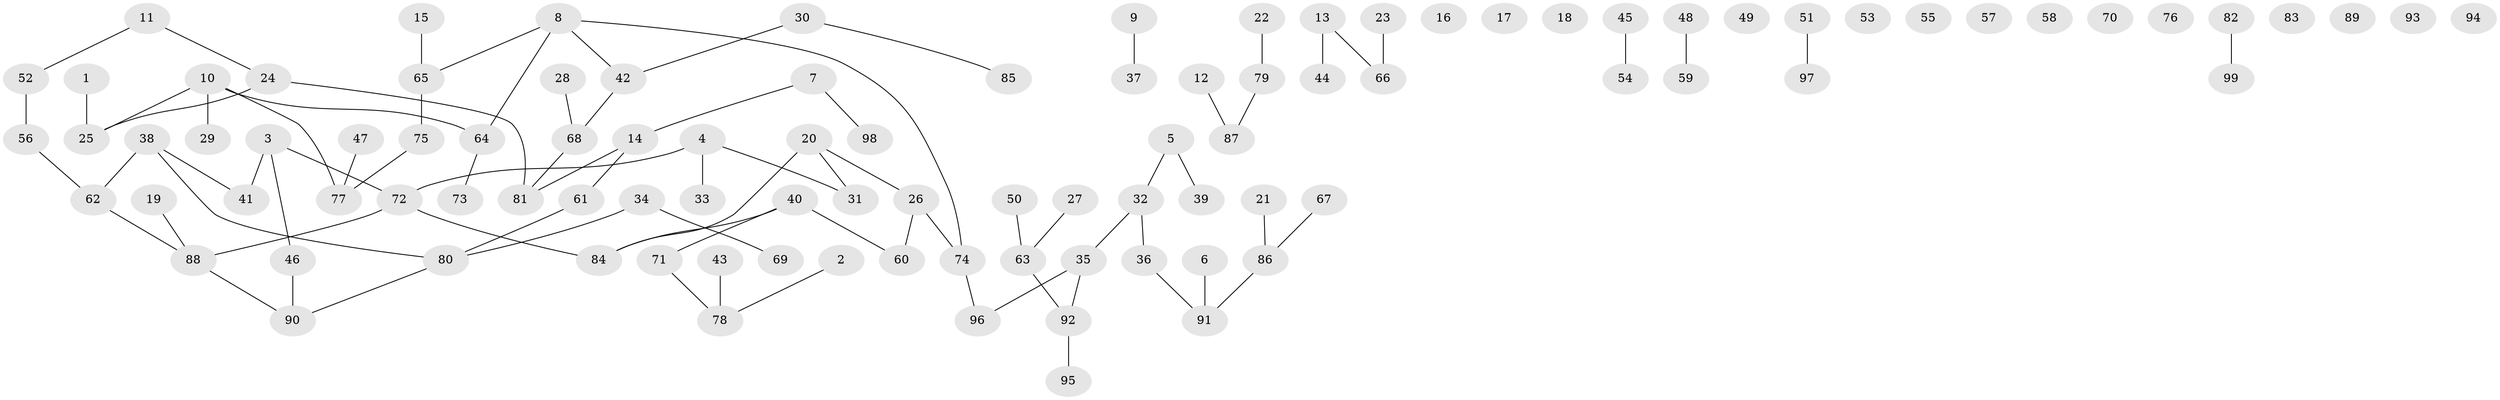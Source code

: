 // Generated by graph-tools (version 1.1) at 2025/49/03/09/25 03:49:06]
// undirected, 99 vertices, 86 edges
graph export_dot {
graph [start="1"]
  node [color=gray90,style=filled];
  1;
  2;
  3;
  4;
  5;
  6;
  7;
  8;
  9;
  10;
  11;
  12;
  13;
  14;
  15;
  16;
  17;
  18;
  19;
  20;
  21;
  22;
  23;
  24;
  25;
  26;
  27;
  28;
  29;
  30;
  31;
  32;
  33;
  34;
  35;
  36;
  37;
  38;
  39;
  40;
  41;
  42;
  43;
  44;
  45;
  46;
  47;
  48;
  49;
  50;
  51;
  52;
  53;
  54;
  55;
  56;
  57;
  58;
  59;
  60;
  61;
  62;
  63;
  64;
  65;
  66;
  67;
  68;
  69;
  70;
  71;
  72;
  73;
  74;
  75;
  76;
  77;
  78;
  79;
  80;
  81;
  82;
  83;
  84;
  85;
  86;
  87;
  88;
  89;
  90;
  91;
  92;
  93;
  94;
  95;
  96;
  97;
  98;
  99;
  1 -- 25;
  2 -- 78;
  3 -- 41;
  3 -- 46;
  3 -- 72;
  4 -- 31;
  4 -- 33;
  4 -- 72;
  5 -- 32;
  5 -- 39;
  6 -- 91;
  7 -- 14;
  7 -- 98;
  8 -- 42;
  8 -- 64;
  8 -- 65;
  8 -- 74;
  9 -- 37;
  10 -- 25;
  10 -- 29;
  10 -- 64;
  10 -- 77;
  11 -- 24;
  11 -- 52;
  12 -- 87;
  13 -- 44;
  13 -- 66;
  14 -- 61;
  14 -- 81;
  15 -- 65;
  19 -- 88;
  20 -- 26;
  20 -- 31;
  20 -- 84;
  21 -- 86;
  22 -- 79;
  23 -- 66;
  24 -- 25;
  24 -- 81;
  26 -- 60;
  26 -- 74;
  27 -- 63;
  28 -- 68;
  30 -- 42;
  30 -- 85;
  32 -- 35;
  32 -- 36;
  34 -- 69;
  34 -- 80;
  35 -- 92;
  35 -- 96;
  36 -- 91;
  38 -- 41;
  38 -- 62;
  38 -- 80;
  40 -- 60;
  40 -- 71;
  40 -- 84;
  42 -- 68;
  43 -- 78;
  45 -- 54;
  46 -- 90;
  47 -- 77;
  48 -- 59;
  50 -- 63;
  51 -- 97;
  52 -- 56;
  56 -- 62;
  61 -- 80;
  62 -- 88;
  63 -- 92;
  64 -- 73;
  65 -- 75;
  67 -- 86;
  68 -- 81;
  71 -- 78;
  72 -- 84;
  72 -- 88;
  74 -- 96;
  75 -- 77;
  79 -- 87;
  80 -- 90;
  82 -- 99;
  86 -- 91;
  88 -- 90;
  92 -- 95;
}
